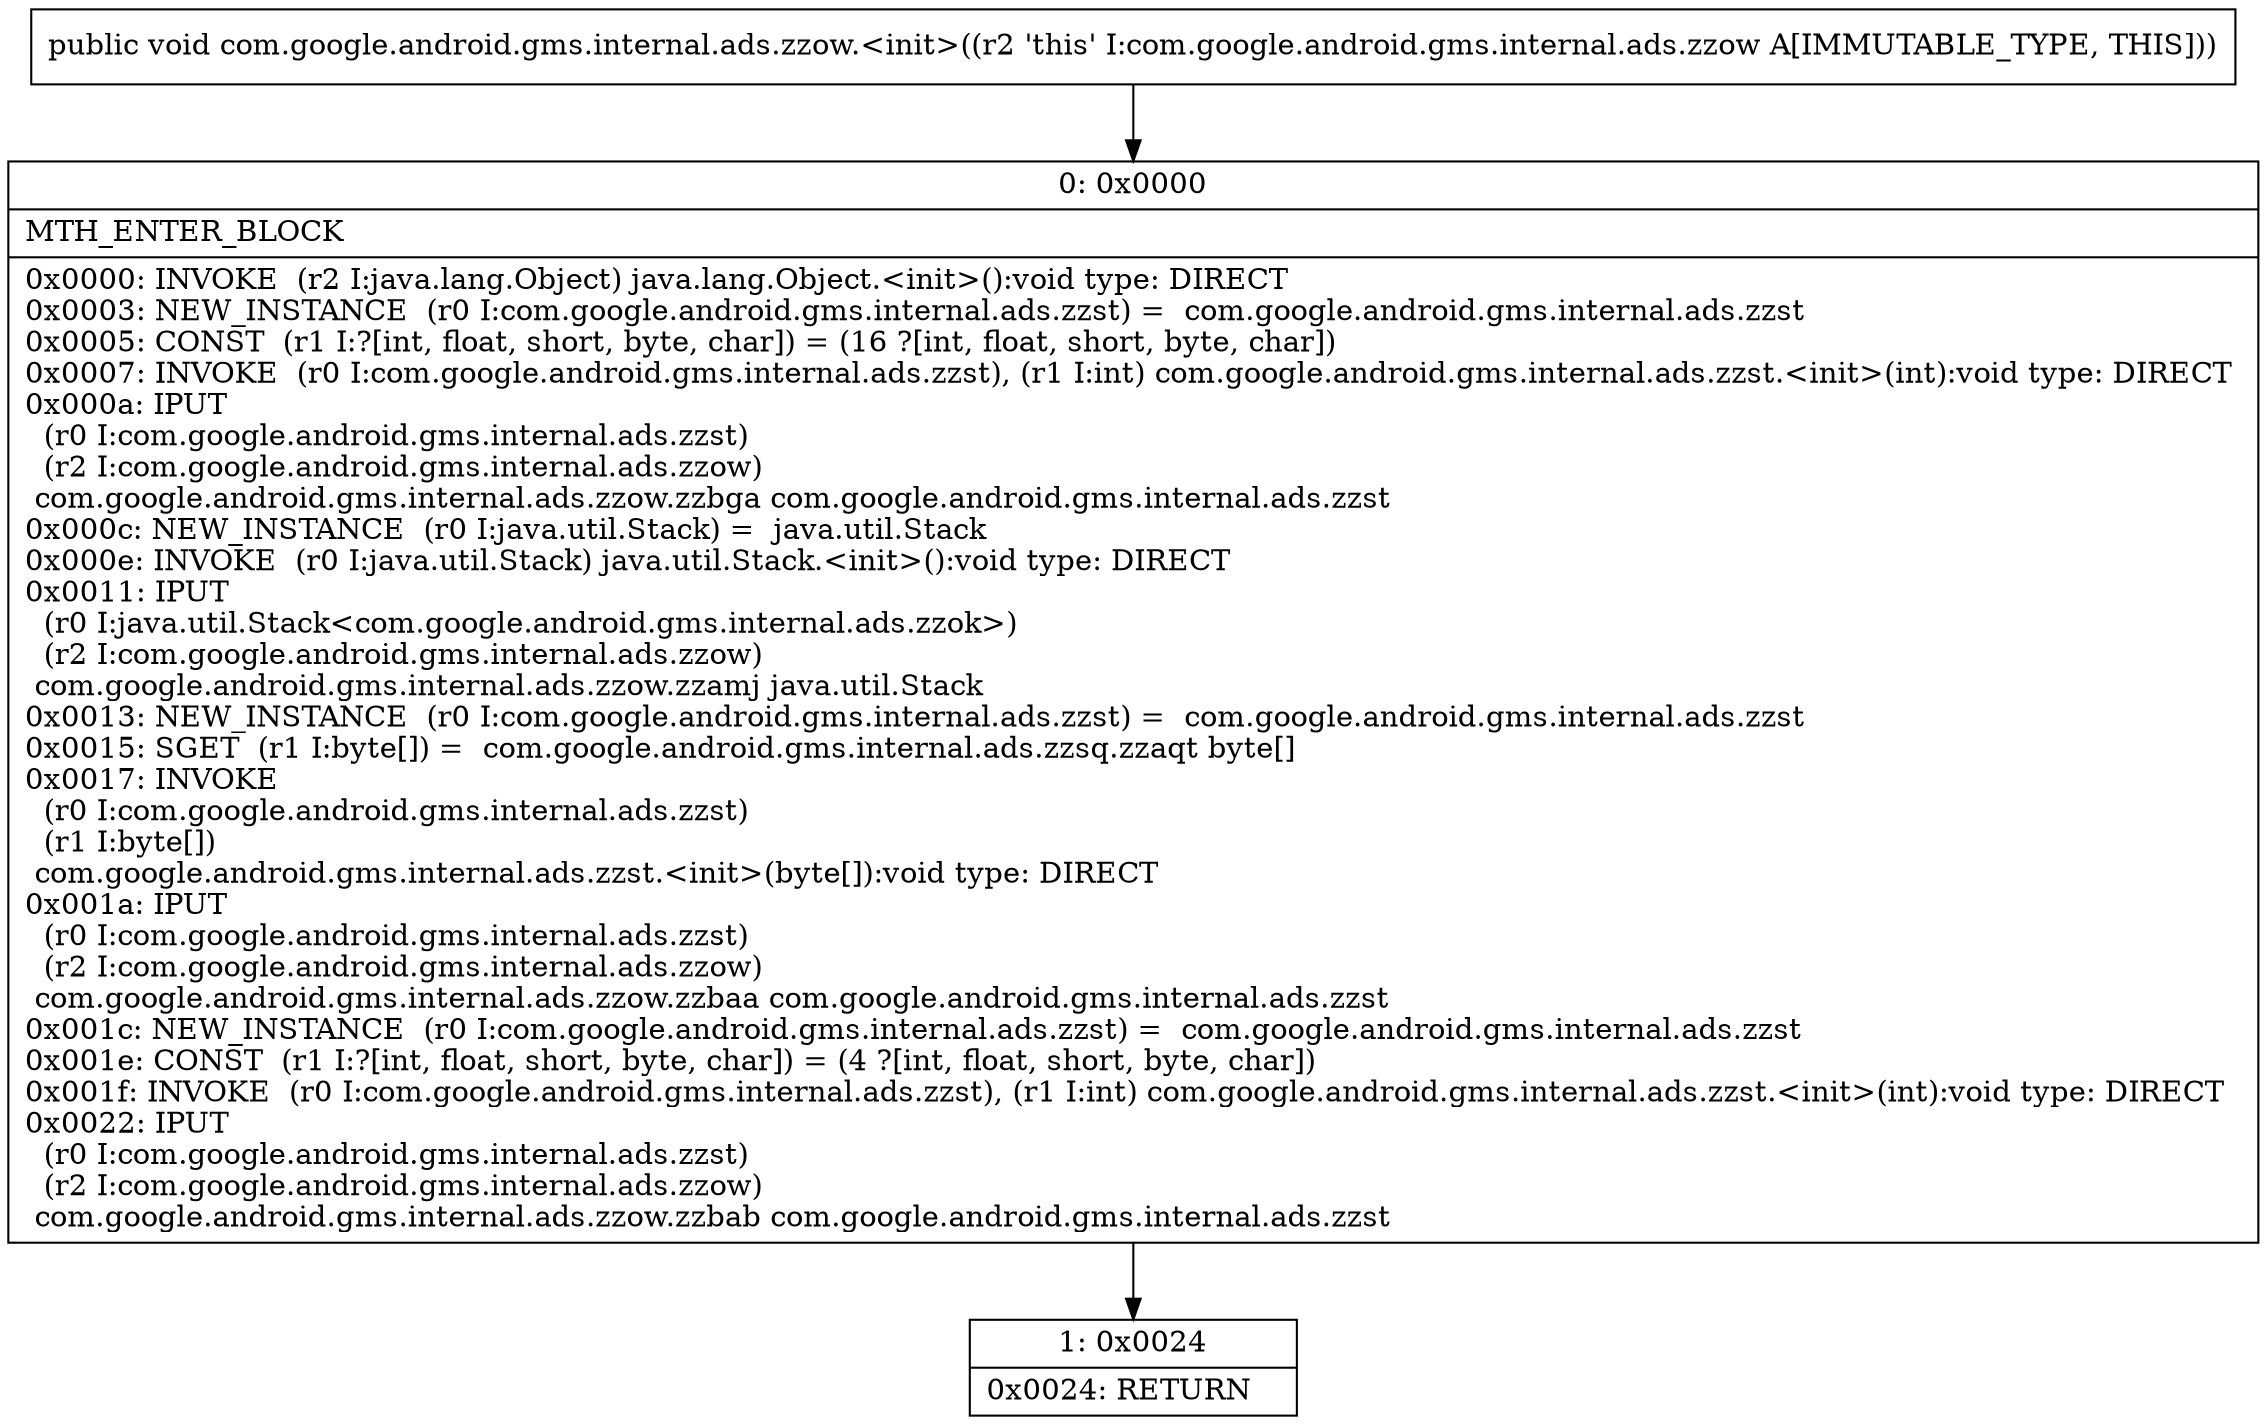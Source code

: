 digraph "CFG forcom.google.android.gms.internal.ads.zzow.\<init\>()V" {
Node_0 [shape=record,label="{0\:\ 0x0000|MTH_ENTER_BLOCK\l|0x0000: INVOKE  (r2 I:java.lang.Object) java.lang.Object.\<init\>():void type: DIRECT \l0x0003: NEW_INSTANCE  (r0 I:com.google.android.gms.internal.ads.zzst) =  com.google.android.gms.internal.ads.zzst \l0x0005: CONST  (r1 I:?[int, float, short, byte, char]) = (16 ?[int, float, short, byte, char]) \l0x0007: INVOKE  (r0 I:com.google.android.gms.internal.ads.zzst), (r1 I:int) com.google.android.gms.internal.ads.zzst.\<init\>(int):void type: DIRECT \l0x000a: IPUT  \l  (r0 I:com.google.android.gms.internal.ads.zzst)\l  (r2 I:com.google.android.gms.internal.ads.zzow)\l com.google.android.gms.internal.ads.zzow.zzbga com.google.android.gms.internal.ads.zzst \l0x000c: NEW_INSTANCE  (r0 I:java.util.Stack) =  java.util.Stack \l0x000e: INVOKE  (r0 I:java.util.Stack) java.util.Stack.\<init\>():void type: DIRECT \l0x0011: IPUT  \l  (r0 I:java.util.Stack\<com.google.android.gms.internal.ads.zzok\>)\l  (r2 I:com.google.android.gms.internal.ads.zzow)\l com.google.android.gms.internal.ads.zzow.zzamj java.util.Stack \l0x0013: NEW_INSTANCE  (r0 I:com.google.android.gms.internal.ads.zzst) =  com.google.android.gms.internal.ads.zzst \l0x0015: SGET  (r1 I:byte[]) =  com.google.android.gms.internal.ads.zzsq.zzaqt byte[] \l0x0017: INVOKE  \l  (r0 I:com.google.android.gms.internal.ads.zzst)\l  (r1 I:byte[])\l com.google.android.gms.internal.ads.zzst.\<init\>(byte[]):void type: DIRECT \l0x001a: IPUT  \l  (r0 I:com.google.android.gms.internal.ads.zzst)\l  (r2 I:com.google.android.gms.internal.ads.zzow)\l com.google.android.gms.internal.ads.zzow.zzbaa com.google.android.gms.internal.ads.zzst \l0x001c: NEW_INSTANCE  (r0 I:com.google.android.gms.internal.ads.zzst) =  com.google.android.gms.internal.ads.zzst \l0x001e: CONST  (r1 I:?[int, float, short, byte, char]) = (4 ?[int, float, short, byte, char]) \l0x001f: INVOKE  (r0 I:com.google.android.gms.internal.ads.zzst), (r1 I:int) com.google.android.gms.internal.ads.zzst.\<init\>(int):void type: DIRECT \l0x0022: IPUT  \l  (r0 I:com.google.android.gms.internal.ads.zzst)\l  (r2 I:com.google.android.gms.internal.ads.zzow)\l com.google.android.gms.internal.ads.zzow.zzbab com.google.android.gms.internal.ads.zzst \l}"];
Node_1 [shape=record,label="{1\:\ 0x0024|0x0024: RETURN   \l}"];
MethodNode[shape=record,label="{public void com.google.android.gms.internal.ads.zzow.\<init\>((r2 'this' I:com.google.android.gms.internal.ads.zzow A[IMMUTABLE_TYPE, THIS])) }"];
MethodNode -> Node_0;
Node_0 -> Node_1;
}

